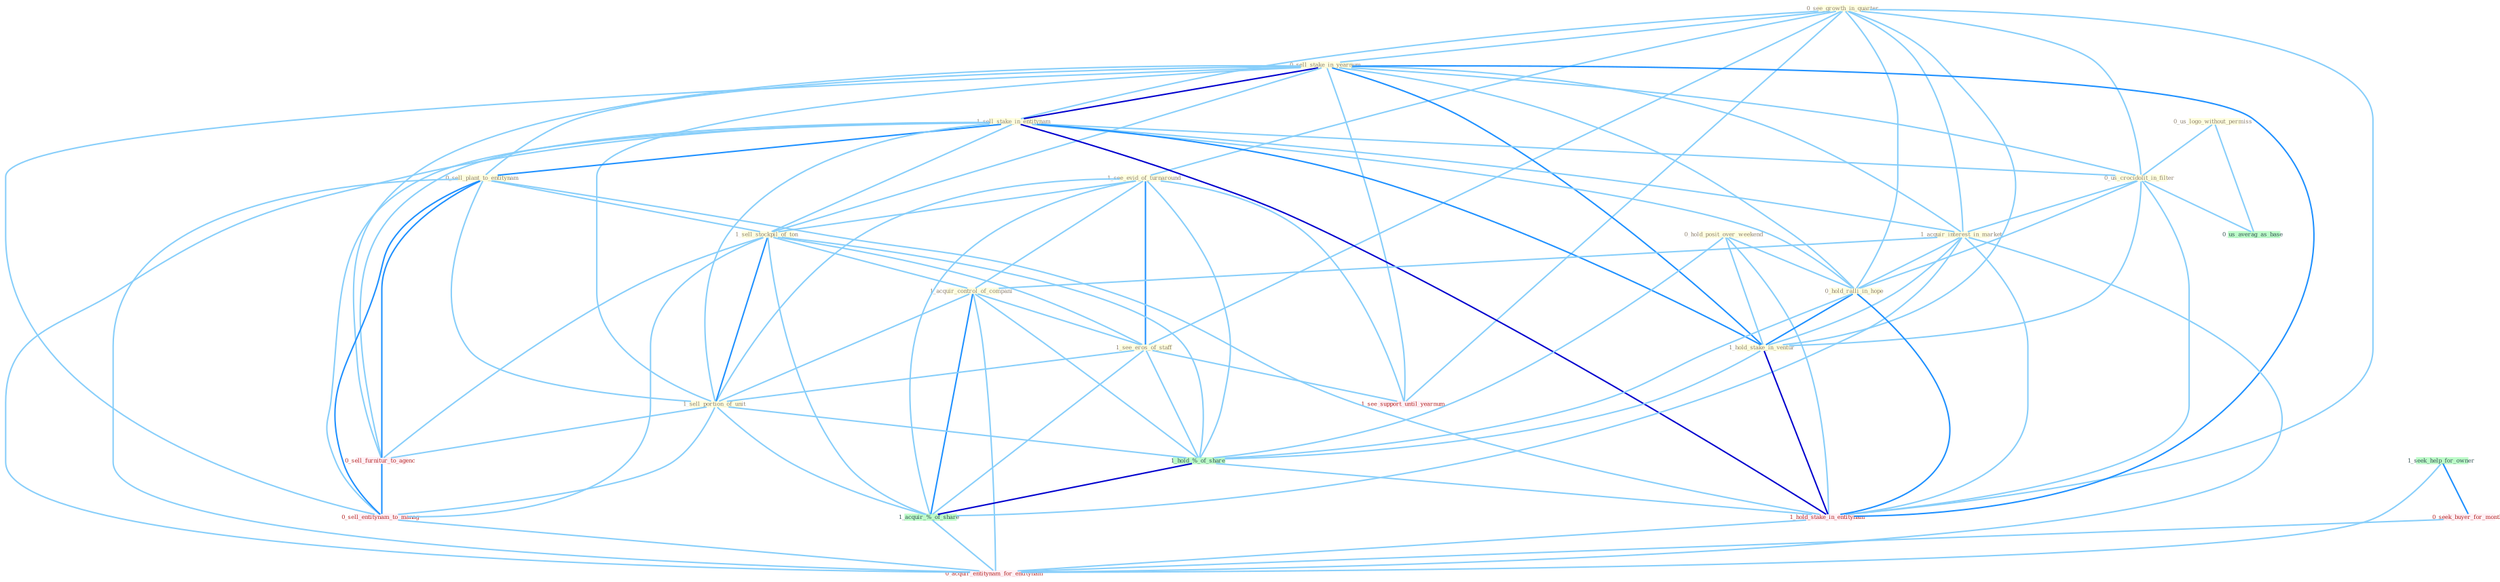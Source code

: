 Graph G{ 
    node
    [shape=polygon,style=filled,width=.5,height=.06,color="#BDFCC9",fixedsize=true,fontsize=4,
    fontcolor="#2f4f4f"];
    {node
    [color="#ffffe0", fontcolor="#8b7d6b"] "0_see_growth_in_quarter " "0_sell_stake_in_yearnum " "1_sell_stake_in_entitynam " "1_see_evid_of_turnaround " "0_us_logo_without_permiss " "0_us_crocidolit_in_filter " "0_hold_posit_over_weekend " "0_sell_plant_to_entitynam " "1_acquir_interest_in_market " "1_sell_stockpil_of_ton " "0_hold_ralli_in_hope " "1_hold_stake_in_ventur " "1_acquir_control_of_compani " "1_see_eros_of_staff " "1_sell_portion_of_unit "}
{node [color="#fff0f5", fontcolor="#b22222"] "1_hold_stake_in_entitynam " "0_seek_buyer_for_month " "1_see_support_until_yearnum " "0_sell_furnitur_to_agenc " "0_sell_entitynam_to_manag " "0_acquir_entitynam_for_entitynam "}
edge [color="#B0E2FF"];

	"0_see_growth_in_quarter " -- "0_sell_stake_in_yearnum " [w="1", color="#87cefa" ];
	"0_see_growth_in_quarter " -- "1_sell_stake_in_entitynam " [w="1", color="#87cefa" ];
	"0_see_growth_in_quarter " -- "1_see_evid_of_turnaround " [w="1", color="#87cefa" ];
	"0_see_growth_in_quarter " -- "0_us_crocidolit_in_filter " [w="1", color="#87cefa" ];
	"0_see_growth_in_quarter " -- "1_acquir_interest_in_market " [w="1", color="#87cefa" ];
	"0_see_growth_in_quarter " -- "0_hold_ralli_in_hope " [w="1", color="#87cefa" ];
	"0_see_growth_in_quarter " -- "1_hold_stake_in_ventur " [w="1", color="#87cefa" ];
	"0_see_growth_in_quarter " -- "1_see_eros_of_staff " [w="1", color="#87cefa" ];
	"0_see_growth_in_quarter " -- "1_hold_stake_in_entitynam " [w="1", color="#87cefa" ];
	"0_see_growth_in_quarter " -- "1_see_support_until_yearnum " [w="1", color="#87cefa" ];
	"0_sell_stake_in_yearnum " -- "1_sell_stake_in_entitynam " [w="3", color="#0000cd" , len=0.6];
	"0_sell_stake_in_yearnum " -- "0_us_crocidolit_in_filter " [w="1", color="#87cefa" ];
	"0_sell_stake_in_yearnum " -- "0_sell_plant_to_entitynam " [w="1", color="#87cefa" ];
	"0_sell_stake_in_yearnum " -- "1_acquir_interest_in_market " [w="1", color="#87cefa" ];
	"0_sell_stake_in_yearnum " -- "1_sell_stockpil_of_ton " [w="1", color="#87cefa" ];
	"0_sell_stake_in_yearnum " -- "0_hold_ralli_in_hope " [w="1", color="#87cefa" ];
	"0_sell_stake_in_yearnum " -- "1_hold_stake_in_ventur " [w="2", color="#1e90ff" , len=0.8];
	"0_sell_stake_in_yearnum " -- "1_sell_portion_of_unit " [w="1", color="#87cefa" ];
	"0_sell_stake_in_yearnum " -- "1_hold_stake_in_entitynam " [w="2", color="#1e90ff" , len=0.8];
	"0_sell_stake_in_yearnum " -- "1_see_support_until_yearnum " [w="1", color="#87cefa" ];
	"0_sell_stake_in_yearnum " -- "0_sell_furnitur_to_agenc " [w="1", color="#87cefa" ];
	"0_sell_stake_in_yearnum " -- "0_sell_entitynam_to_manag " [w="1", color="#87cefa" ];
	"1_sell_stake_in_entitynam " -- "0_us_crocidolit_in_filter " [w="1", color="#87cefa" ];
	"1_sell_stake_in_entitynam " -- "0_sell_plant_to_entitynam " [w="2", color="#1e90ff" , len=0.8];
	"1_sell_stake_in_entitynam " -- "1_acquir_interest_in_market " [w="1", color="#87cefa" ];
	"1_sell_stake_in_entitynam " -- "1_sell_stockpil_of_ton " [w="1", color="#87cefa" ];
	"1_sell_stake_in_entitynam " -- "0_hold_ralli_in_hope " [w="1", color="#87cefa" ];
	"1_sell_stake_in_entitynam " -- "1_hold_stake_in_ventur " [w="2", color="#1e90ff" , len=0.8];
	"1_sell_stake_in_entitynam " -- "1_sell_portion_of_unit " [w="1", color="#87cefa" ];
	"1_sell_stake_in_entitynam " -- "1_hold_stake_in_entitynam " [w="3", color="#0000cd" , len=0.6];
	"1_sell_stake_in_entitynam " -- "0_sell_furnitur_to_agenc " [w="1", color="#87cefa" ];
	"1_sell_stake_in_entitynam " -- "0_sell_entitynam_to_manag " [w="1", color="#87cefa" ];
	"1_sell_stake_in_entitynam " -- "0_acquir_entitynam_for_entitynam " [w="1", color="#87cefa" ];
	"1_see_evid_of_turnaround " -- "1_sell_stockpil_of_ton " [w="1", color="#87cefa" ];
	"1_see_evid_of_turnaround " -- "1_acquir_control_of_compani " [w="1", color="#87cefa" ];
	"1_see_evid_of_turnaround " -- "1_see_eros_of_staff " [w="2", color="#1e90ff" , len=0.8];
	"1_see_evid_of_turnaround " -- "1_sell_portion_of_unit " [w="1", color="#87cefa" ];
	"1_see_evid_of_turnaround " -- "1_hold_%_of_share " [w="1", color="#87cefa" ];
	"1_see_evid_of_turnaround " -- "1_acquir_%_of_share " [w="1", color="#87cefa" ];
	"1_see_evid_of_turnaround " -- "1_see_support_until_yearnum " [w="1", color="#87cefa" ];
	"0_us_logo_without_permiss " -- "0_us_crocidolit_in_filter " [w="1", color="#87cefa" ];
	"0_us_logo_without_permiss " -- "0_us_averag_as_base " [w="1", color="#87cefa" ];
	"0_us_crocidolit_in_filter " -- "1_acquir_interest_in_market " [w="1", color="#87cefa" ];
	"0_us_crocidolit_in_filter " -- "0_hold_ralli_in_hope " [w="1", color="#87cefa" ];
	"0_us_crocidolit_in_filter " -- "1_hold_stake_in_ventur " [w="1", color="#87cefa" ];
	"0_us_crocidolit_in_filter " -- "1_hold_stake_in_entitynam " [w="1", color="#87cefa" ];
	"0_us_crocidolit_in_filter " -- "0_us_averag_as_base " [w="1", color="#87cefa" ];
	"0_hold_posit_over_weekend " -- "0_hold_ralli_in_hope " [w="1", color="#87cefa" ];
	"0_hold_posit_over_weekend " -- "1_hold_stake_in_ventur " [w="1", color="#87cefa" ];
	"0_hold_posit_over_weekend " -- "1_hold_%_of_share " [w="1", color="#87cefa" ];
	"0_hold_posit_over_weekend " -- "1_hold_stake_in_entitynam " [w="1", color="#87cefa" ];
	"0_sell_plant_to_entitynam " -- "1_sell_stockpil_of_ton " [w="1", color="#87cefa" ];
	"0_sell_plant_to_entitynam " -- "1_sell_portion_of_unit " [w="1", color="#87cefa" ];
	"0_sell_plant_to_entitynam " -- "1_hold_stake_in_entitynam " [w="1", color="#87cefa" ];
	"0_sell_plant_to_entitynam " -- "0_sell_furnitur_to_agenc " [w="2", color="#1e90ff" , len=0.8];
	"0_sell_plant_to_entitynam " -- "0_sell_entitynam_to_manag " [w="2", color="#1e90ff" , len=0.8];
	"0_sell_plant_to_entitynam " -- "0_acquir_entitynam_for_entitynam " [w="1", color="#87cefa" ];
	"1_acquir_interest_in_market " -- "0_hold_ralli_in_hope " [w="1", color="#87cefa" ];
	"1_acquir_interest_in_market " -- "1_hold_stake_in_ventur " [w="1", color="#87cefa" ];
	"1_acquir_interest_in_market " -- "1_acquir_control_of_compani " [w="1", color="#87cefa" ];
	"1_acquir_interest_in_market " -- "1_hold_stake_in_entitynam " [w="1", color="#87cefa" ];
	"1_acquir_interest_in_market " -- "1_acquir_%_of_share " [w="1", color="#87cefa" ];
	"1_acquir_interest_in_market " -- "0_acquir_entitynam_for_entitynam " [w="1", color="#87cefa" ];
	"1_sell_stockpil_of_ton " -- "1_acquir_control_of_compani " [w="1", color="#87cefa" ];
	"1_sell_stockpil_of_ton " -- "1_see_eros_of_staff " [w="1", color="#87cefa" ];
	"1_sell_stockpil_of_ton " -- "1_sell_portion_of_unit " [w="2", color="#1e90ff" , len=0.8];
	"1_sell_stockpil_of_ton " -- "1_hold_%_of_share " [w="1", color="#87cefa" ];
	"1_sell_stockpil_of_ton " -- "1_acquir_%_of_share " [w="1", color="#87cefa" ];
	"1_sell_stockpil_of_ton " -- "0_sell_furnitur_to_agenc " [w="1", color="#87cefa" ];
	"1_sell_stockpil_of_ton " -- "0_sell_entitynam_to_manag " [w="1", color="#87cefa" ];
	"0_hold_ralli_in_hope " -- "1_hold_stake_in_ventur " [w="2", color="#1e90ff" , len=0.8];
	"0_hold_ralli_in_hope " -- "1_hold_%_of_share " [w="1", color="#87cefa" ];
	"0_hold_ralli_in_hope " -- "1_hold_stake_in_entitynam " [w="2", color="#1e90ff" , len=0.8];
	"1_hold_stake_in_ventur " -- "1_hold_%_of_share " [w="1", color="#87cefa" ];
	"1_hold_stake_in_ventur " -- "1_hold_stake_in_entitynam " [w="3", color="#0000cd" , len=0.6];
	"1_acquir_control_of_compani " -- "1_see_eros_of_staff " [w="1", color="#87cefa" ];
	"1_acquir_control_of_compani " -- "1_sell_portion_of_unit " [w="1", color="#87cefa" ];
	"1_acquir_control_of_compani " -- "1_hold_%_of_share " [w="1", color="#87cefa" ];
	"1_acquir_control_of_compani " -- "1_acquir_%_of_share " [w="2", color="#1e90ff" , len=0.8];
	"1_acquir_control_of_compani " -- "0_acquir_entitynam_for_entitynam " [w="1", color="#87cefa" ];
	"1_see_eros_of_staff " -- "1_sell_portion_of_unit " [w="1", color="#87cefa" ];
	"1_see_eros_of_staff " -- "1_hold_%_of_share " [w="1", color="#87cefa" ];
	"1_see_eros_of_staff " -- "1_acquir_%_of_share " [w="1", color="#87cefa" ];
	"1_see_eros_of_staff " -- "1_see_support_until_yearnum " [w="1", color="#87cefa" ];
	"1_sell_portion_of_unit " -- "1_hold_%_of_share " [w="1", color="#87cefa" ];
	"1_sell_portion_of_unit " -- "1_acquir_%_of_share " [w="1", color="#87cefa" ];
	"1_sell_portion_of_unit " -- "0_sell_furnitur_to_agenc " [w="1", color="#87cefa" ];
	"1_sell_portion_of_unit " -- "0_sell_entitynam_to_manag " [w="1", color="#87cefa" ];
	"1_hold_%_of_share " -- "1_hold_stake_in_entitynam " [w="1", color="#87cefa" ];
	"1_hold_%_of_share " -- "1_acquir_%_of_share " [w="3", color="#0000cd" , len=0.6];
	"1_hold_stake_in_entitynam " -- "0_acquir_entitynam_for_entitynam " [w="1", color="#87cefa" ];
	"1_seek_help_for_owner " -- "0_seek_buyer_for_month " [w="2", color="#1e90ff" , len=0.8];
	"1_seek_help_for_owner " -- "0_acquir_entitynam_for_entitynam " [w="1", color="#87cefa" ];
	"0_seek_buyer_for_month " -- "0_acquir_entitynam_for_entitynam " [w="1", color="#87cefa" ];
	"1_acquir_%_of_share " -- "0_acquir_entitynam_for_entitynam " [w="1", color="#87cefa" ];
	"0_sell_furnitur_to_agenc " -- "0_sell_entitynam_to_manag " [w="2", color="#1e90ff" , len=0.8];
	"0_sell_entitynam_to_manag " -- "0_acquir_entitynam_for_entitynam " [w="1", color="#87cefa" ];
}